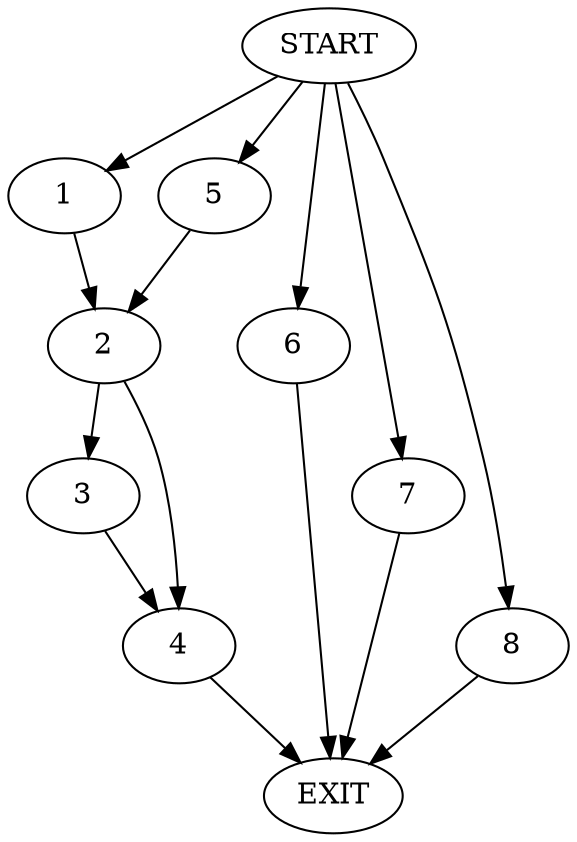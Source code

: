 digraph {
0 [label="START"]
9 [label="EXIT"]
0 -> 1
1 -> 2
2 -> 3
2 -> 4
0 -> 5
5 -> 2
4 -> 9
3 -> 4
0 -> 6
6 -> 9
0 -> 7
7 -> 9
0 -> 8
8 -> 9
}
